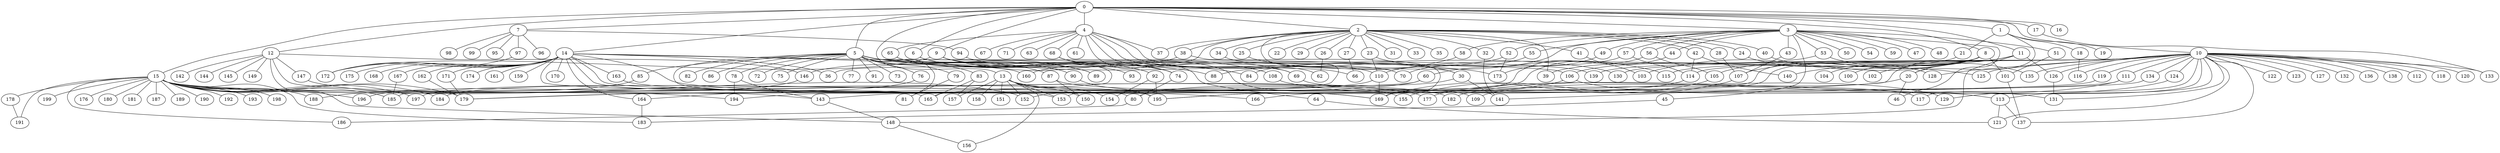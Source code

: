 
graph graphname {
    0 -- 1
0 -- 2
0 -- 3
0 -- 4
0 -- 5
0 -- 6
0 -- 7
0 -- 8
0 -- 9
0 -- 10
0 -- 11
0 -- 12
0 -- 13
0 -- 14
0 -- 15
0 -- 16
0 -- 17
1 -- 18
1 -- 19
1 -- 20
1 -- 21
2 -- 22
2 -- 23
2 -- 24
2 -- 25
2 -- 26
2 -- 27
2 -- 28
2 -- 29
2 -- 30
2 -- 31
2 -- 32
2 -- 33
2 -- 34
2 -- 35
2 -- 36
2 -- 37
2 -- 38
2 -- 39
2 -- 40
2 -- 41
2 -- 42
3 -- 43
3 -- 44
3 -- 45
3 -- 46
3 -- 47
3 -- 48
3 -- 49
3 -- 50
3 -- 51
3 -- 52
3 -- 53
3 -- 54
3 -- 55
3 -- 56
3 -- 57
3 -- 58
3 -- 59
3 -- 60
4 -- 64
4 -- 66
4 -- 67
4 -- 68
4 -- 69
4 -- 70
4 -- 65
4 -- 71
4 -- 61
4 -- 62
4 -- 63
4 -- 37
5 -- 72
5 -- 73
5 -- 74
5 -- 75
5 -- 76
5 -- 77
5 -- 78
5 -- 79
5 -- 80
5 -- 81
5 -- 82
5 -- 83
5 -- 84
5 -- 85
5 -- 86
5 -- 87
5 -- 88
5 -- 89
5 -- 90
5 -- 91
5 -- 139
6 -- 92
6 -- 93
7 -- 96
7 -- 98
7 -- 99
7 -- 97
7 -- 94
7 -- 95
8 -- 100
8 -- 101
8 -- 102
8 -- 103
8 -- 104
8 -- 105
8 -- 106
8 -- 107
8 -- 169
8 -- 153
8 -- 20
9 -- 108
9 -- 109
9 -- 110
9 -- 74
9 -- 172
10 -- 128
10 -- 130
10 -- 131
10 -- 132
10 -- 133
10 -- 134
10 -- 129
10 -- 136
10 -- 137
10 -- 138
10 -- 139
10 -- 135
10 -- 111
10 -- 112
10 -- 113
10 -- 114
10 -- 115
10 -- 116
10 -- 117
10 -- 118
10 -- 119
10 -- 120
10 -- 121
10 -- 122
10 -- 123
10 -- 124
10 -- 125
10 -- 126
10 -- 127
11 -- 140
11 -- 141
11 -- 126
11 -- 148
12 -- 142
12 -- 143
12 -- 144
12 -- 145
12 -- 146
12 -- 147
12 -- 148
12 -- 149
13 -- 150
13 -- 151
13 -- 152
13 -- 153
13 -- 154
13 -- 155
13 -- 156
13 -- 157
13 -- 158
14 -- 160
14 -- 162
14 -- 163
14 -- 164
14 -- 165
14 -- 166
14 -- 161
14 -- 168
14 -- 169
14 -- 170
14 -- 167
14 -- 172
14 -- 173
14 -- 174
14 -- 175
14 -- 171
14 -- 159
14 -- 106
14 -- 36
14 -- 153
15 -- 176
15 -- 177
15 -- 178
15 -- 179
15 -- 180
15 -- 181
15 -- 182
15 -- 183
15 -- 184
15 -- 185
15 -- 186
15 -- 187
15 -- 188
15 -- 189
15 -- 190
15 -- 191
15 -- 192
15 -- 193
15 -- 194
15 -- 195
15 -- 196
15 -- 197
15 -- 198
15 -- 199
17 -- 133
18 -- 116
20 -- 109
20 -- 46
21 -- 39
23 -- 110
23 -- 115
24 -- 128
25 -- 30
26 -- 62
27 -- 66
28 -- 107
30 -- 80
30 -- 141
32 -- 141
34 -- 185
38 -- 169
38 -- 146
40 -- 125
41 -- 103
42 -- 114
42 -- 140
43 -- 107
44 -- 195
45 -- 183
49 -- 173
51 -- 101
52 -- 173
52 -- 160
53 -- 135
53 -- 110
55 -- 70
56 -- 105
56 -- 165
57 -- 114
57 -- 84
58 -- 88
60 -- 184
60 -- 179
64 -- 121
65 -- 89
65 -- 179
68 -- 74
68 -- 69
69 -- 113
74 -- 80
76 -- 164
78 -- 194
78 -- 143
79 -- 81
80 -- 186
83 -- 157
83 -- 165
85 -- 188
87 -- 150
87 -- 117
90 -- 195
92 -- 154
92 -- 195
94 -- 130
97 -- 172
101 -- 137
105 -- 169
106 -- 195
106 -- 131
107 -- 155
108 -- 129
110 -- 197
110 -- 169
111 -- 177
111 -- 143
113 -- 137
113 -- 121
114 -- 166
119 -- 194
124 -- 182
126 -- 131
134 -- 152
143 -- 148
146 -- 196
147 -- 152
148 -- 156
162 -- 179
163 -- 169
164 -- 183
167 -- 185
171 -- 179
178 -- 191

}
